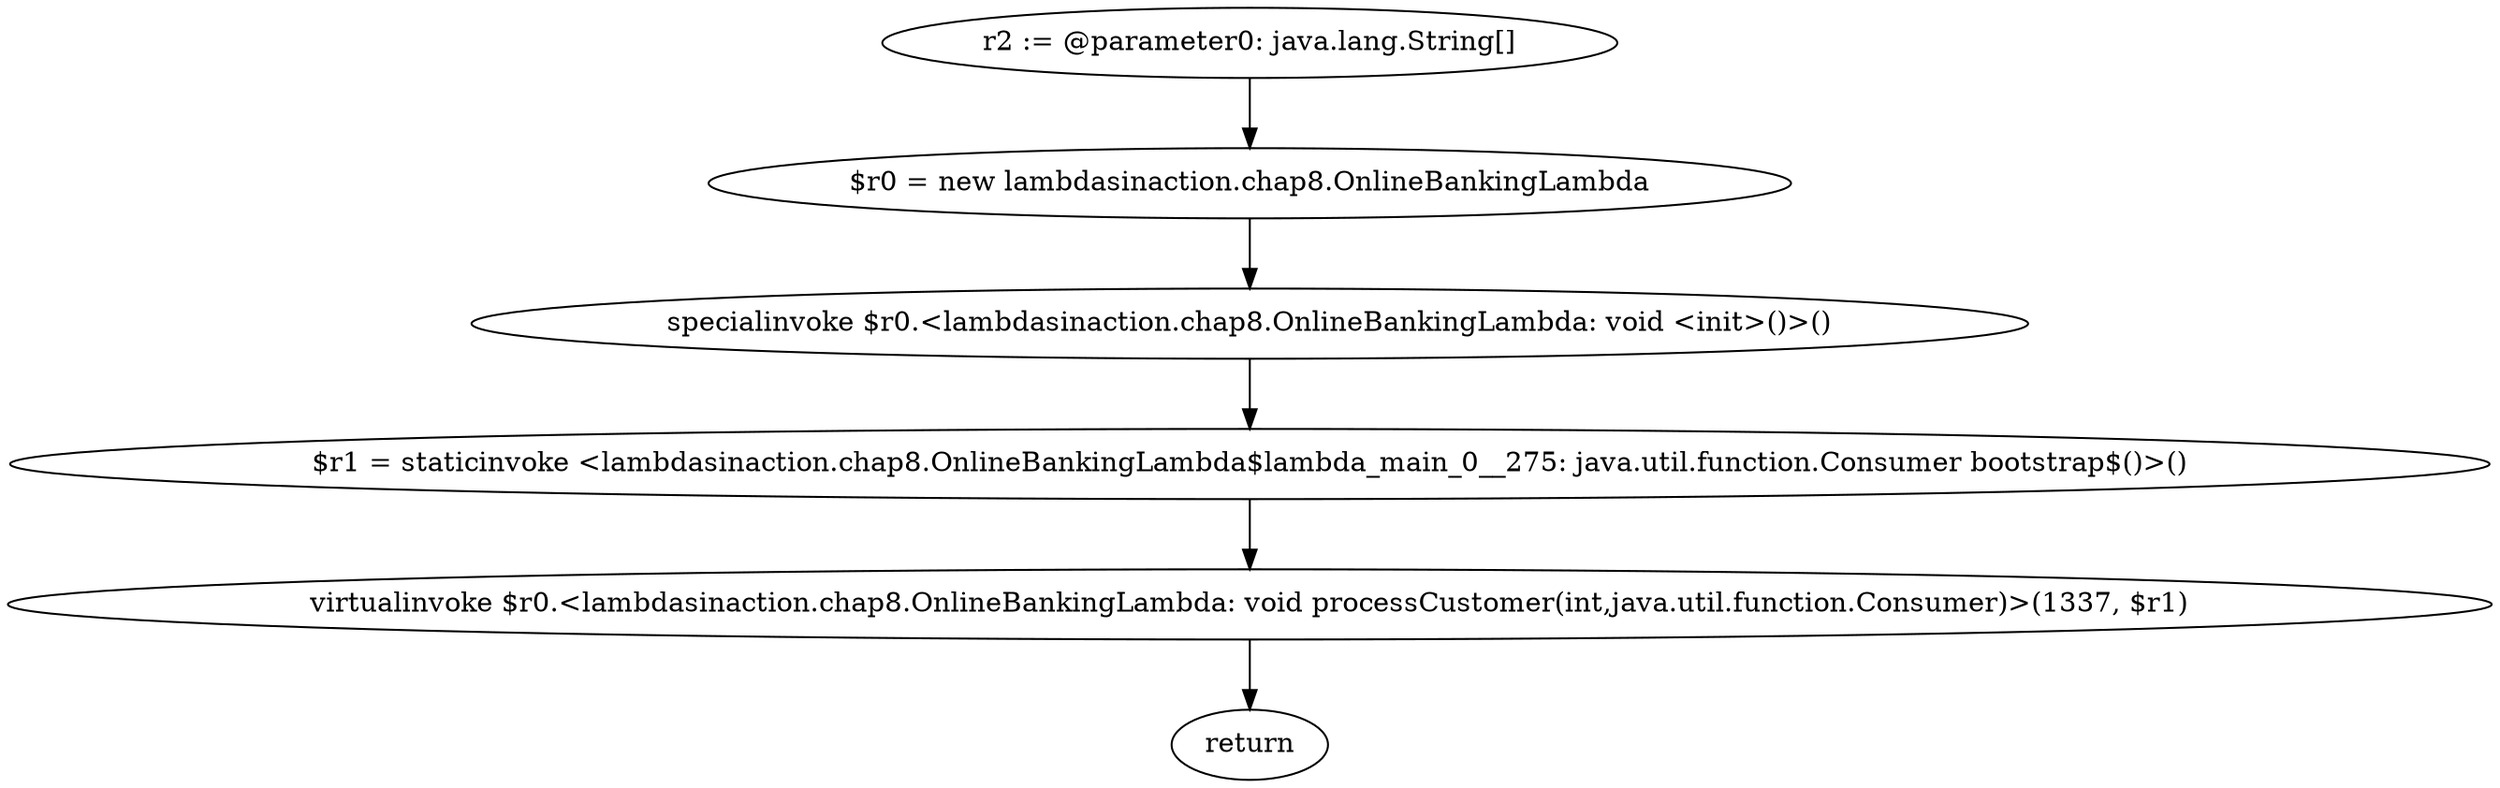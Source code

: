 digraph "unitGraph" {
    "r2 := @parameter0: java.lang.String[]"
    "$r0 = new lambdasinaction.chap8.OnlineBankingLambda"
    "specialinvoke $r0.<lambdasinaction.chap8.OnlineBankingLambda: void <init>()>()"
    "$r1 = staticinvoke <lambdasinaction.chap8.OnlineBankingLambda$lambda_main_0__275: java.util.function.Consumer bootstrap$()>()"
    "virtualinvoke $r0.<lambdasinaction.chap8.OnlineBankingLambda: void processCustomer(int,java.util.function.Consumer)>(1337, $r1)"
    "return"
    "r2 := @parameter0: java.lang.String[]"->"$r0 = new lambdasinaction.chap8.OnlineBankingLambda";
    "$r0 = new lambdasinaction.chap8.OnlineBankingLambda"->"specialinvoke $r0.<lambdasinaction.chap8.OnlineBankingLambda: void <init>()>()";
    "specialinvoke $r0.<lambdasinaction.chap8.OnlineBankingLambda: void <init>()>()"->"$r1 = staticinvoke <lambdasinaction.chap8.OnlineBankingLambda$lambda_main_0__275: java.util.function.Consumer bootstrap$()>()";
    "$r1 = staticinvoke <lambdasinaction.chap8.OnlineBankingLambda$lambda_main_0__275: java.util.function.Consumer bootstrap$()>()"->"virtualinvoke $r0.<lambdasinaction.chap8.OnlineBankingLambda: void processCustomer(int,java.util.function.Consumer)>(1337, $r1)";
    "virtualinvoke $r0.<lambdasinaction.chap8.OnlineBankingLambda: void processCustomer(int,java.util.function.Consumer)>(1337, $r1)"->"return";
}
